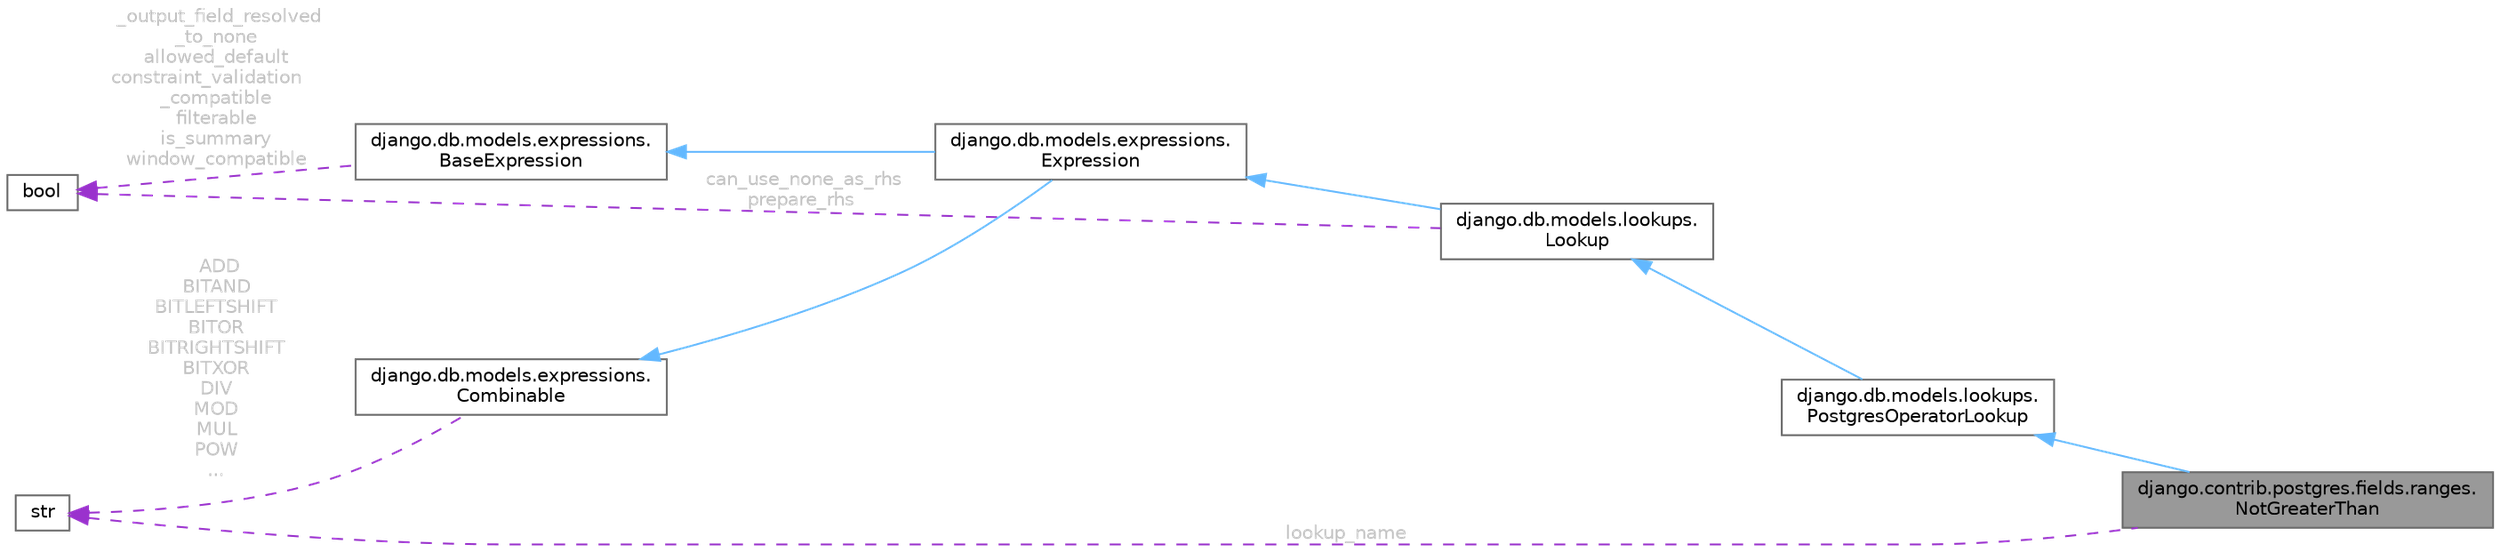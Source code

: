 digraph "django.contrib.postgres.fields.ranges.NotGreaterThan"
{
 // LATEX_PDF_SIZE
  bgcolor="transparent";
  edge [fontname=Helvetica,fontsize=10,labelfontname=Helvetica,labelfontsize=10];
  node [fontname=Helvetica,fontsize=10,shape=box,height=0.2,width=0.4];
  rankdir="LR";
  Node1 [id="Node000001",label="django.contrib.postgres.fields.ranges.\lNotGreaterThan",height=0.2,width=0.4,color="gray40", fillcolor="grey60", style="filled", fontcolor="black",tooltip=" "];
  Node2 -> Node1 [id="edge10_Node000001_Node000002",dir="back",color="steelblue1",style="solid",tooltip=" "];
  Node2 [id="Node000002",label="django.db.models.lookups.\lPostgresOperatorLookup",height=0.2,width=0.4,color="gray40", fillcolor="white", style="filled",URL="$classdjango_1_1db_1_1models_1_1lookups_1_1PostgresOperatorLookup.html",tooltip=" "];
  Node3 -> Node2 [id="edge11_Node000002_Node000003",dir="back",color="steelblue1",style="solid",tooltip=" "];
  Node3 [id="Node000003",label="django.db.models.lookups.\lLookup",height=0.2,width=0.4,color="gray40", fillcolor="white", style="filled",URL="$classdjango_1_1db_1_1models_1_1lookups_1_1Lookup.html",tooltip=" "];
  Node4 -> Node3 [id="edge12_Node000003_Node000004",dir="back",color="steelblue1",style="solid",tooltip=" "];
  Node4 [id="Node000004",label="django.db.models.expressions.\lExpression",height=0.2,width=0.4,color="gray40", fillcolor="white", style="filled",URL="$classdjango_1_1db_1_1models_1_1expressions_1_1Expression.html",tooltip=" "];
  Node5 -> Node4 [id="edge13_Node000004_Node000005",dir="back",color="steelblue1",style="solid",tooltip=" "];
  Node5 [id="Node000005",label="django.db.models.expressions.\lBaseExpression",height=0.2,width=0.4,color="gray40", fillcolor="white", style="filled",URL="$classdjango_1_1db_1_1models_1_1expressions_1_1BaseExpression.html",tooltip=" "];
  Node6 -> Node5 [id="edge14_Node000005_Node000006",dir="back",color="darkorchid3",style="dashed",tooltip=" ",label=" _output_field_resolved\l_to_none\nallowed_default\nconstraint_validation\l_compatible\nfilterable\nis_summary\nwindow_compatible",fontcolor="grey" ];
  Node6 [id="Node000006",label="bool",height=0.2,width=0.4,color="gray40", fillcolor="white", style="filled",tooltip=" "];
  Node7 -> Node4 [id="edge15_Node000004_Node000007",dir="back",color="steelblue1",style="solid",tooltip=" "];
  Node7 [id="Node000007",label="django.db.models.expressions.\lCombinable",height=0.2,width=0.4,color="gray40", fillcolor="white", style="filled",URL="$classdjango_1_1db_1_1models_1_1expressions_1_1Combinable.html",tooltip=" "];
  Node8 -> Node7 [id="edge16_Node000007_Node000008",dir="back",color="darkorchid3",style="dashed",tooltip=" ",label=" ADD\nBITAND\nBITLEFTSHIFT\nBITOR\nBITRIGHTSHIFT\nBITXOR\nDIV\nMOD\nMUL\nPOW\n...",fontcolor="grey" ];
  Node8 [id="Node000008",label="str",height=0.2,width=0.4,color="gray40", fillcolor="white", style="filled",tooltip=" "];
  Node6 -> Node3 [id="edge17_Node000003_Node000006",dir="back",color="darkorchid3",style="dashed",tooltip=" ",label=" can_use_none_as_rhs\nprepare_rhs",fontcolor="grey" ];
  Node8 -> Node1 [id="edge18_Node000001_Node000008",dir="back",color="darkorchid3",style="dashed",tooltip=" ",label=" lookup_name",fontcolor="grey" ];
}
